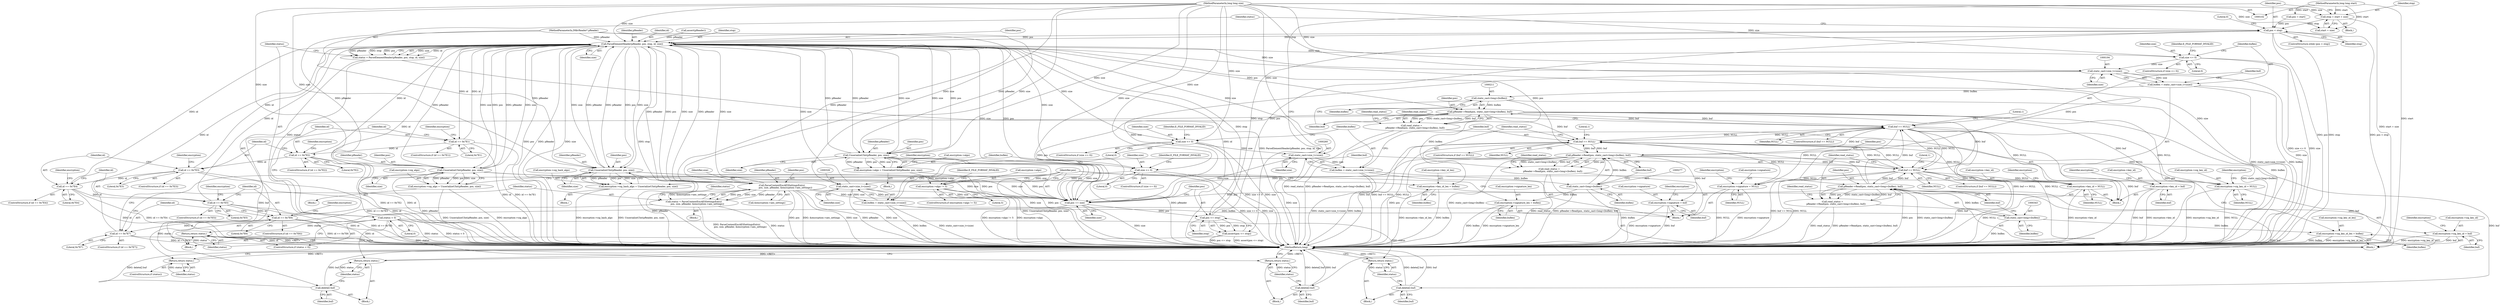 digraph "1_Android_cc274e2abe8b2a6698a5c47d8aa4bb45f1f9538d_52@integer" {
"1000117" [label="(Call,stop = start + size)"];
"1000103" [label="(MethodParameterIn,long long start)"];
"1000104" [label="(MethodParameterIn,long long size)"];
"1000123" [label="(Call,pos < stop)"];
"1000132" [label="(Call,ParseElementHeader(pReader, pos, stop, id, size))"];
"1000130" [label="(Call,status = ParseElementHeader(pReader, pos, stop, id, size))"];
"1000139" [label="(Call,status < 0)"];
"1000142" [label="(Return,return status;)"];
"1000219" [label="(Return,return status;)"];
"1000285" [label="(Return,return status;)"];
"1000351" [label="(Return,return status;)"];
"1000145" [label="(Call,id == 0x7E1)"];
"1000167" [label="(Call,id == 0x7E2)"];
"1000233" [label="(Call,id == 0x7E3)"];
"1000299" [label="(Call,id == 0x7E4)"];
"1000365" [label="(Call,id == 0x7E5)"];
"1000379" [label="(Call,id == 0x7E6)"];
"1000393" [label="(Call,id == 0x7E7)"];
"1000153" [label="(Call,UnserializeUInt(pReader, pos, size))"];
"1000149" [label="(Call,encryption->algo = UnserializeUInt(pReader, pos, size))"];
"1000158" [label="(Call,encryption->algo != 5)"];
"1000412" [label="(Call,pos += size)"];
"1000416" [label="(Call,pos <= stop)"];
"1000415" [label="(Call,assert(pos <= stop))"];
"1000185" [label="(Call,size <= 0)"];
"1000193" [label="(Call,static_cast<size_t>(size))"];
"1000191" [label="(Call,buflen = static_cast<size_t>(size))"];
"1000210" [label="(Call,static_cast<long>(buflen))"];
"1000208" [label="(Call,pReader->Read(pos, static_cast<long>(buflen), buf))"];
"1000199" [label="(Call,buf == NULL)"];
"1000174" [label="(Call,encryption->key_id = NULL)"];
"1000240" [label="(Call,encryption->signature = NULL)"];
"1000265" [label="(Call,buf == NULL)"];
"1000274" [label="(Call,pReader->Read(pos, static_cast<long>(buflen), buf))"];
"1000272" [label="(Call,read_status =\n          pReader->Read(pos, static_cast<long>(buflen), buf))"];
"1000283" [label="(Call,delete[] buf)"];
"1000287" [label="(Call,encryption->signature = buf)"];
"1000331" [label="(Call,buf == NULL)"];
"1000306" [label="(Call,encryption->sig_key_id = NULL)"];
"1000340" [label="(Call,pReader->Read(pos, static_cast<long>(buflen), buf))"];
"1000338" [label="(Call,read_status =\n          pReader->Read(pos, static_cast<long>(buflen), buf))"];
"1000349" [label="(Call,delete[] buf)"];
"1000353" [label="(Call,encryption->sig_key_id = buf)"];
"1000206" [label="(Call,read_status =\n          pReader->Read(pos, static_cast<long>(buflen), buf))"];
"1000217" [label="(Call,delete[] buf)"];
"1000221" [label="(Call,encryption->key_id = buf)"];
"1000226" [label="(Call,encryption->key_id_len = buflen)"];
"1000251" [label="(Call,size <= 0)"];
"1000259" [label="(Call,static_cast<size_t>(size))"];
"1000257" [label="(Call,buflen = static_cast<size_t>(size))"];
"1000276" [label="(Call,static_cast<long>(buflen))"];
"1000292" [label="(Call,encryption->signature_len = buflen)"];
"1000317" [label="(Call,size <= 0)"];
"1000325" [label="(Call,static_cast<size_t>(size))"];
"1000323" [label="(Call,buflen = static_cast<size_t>(size))"];
"1000342" [label="(Call,static_cast<long>(buflen))"];
"1000358" [label="(Call,encryption->sig_key_id_len = buflen)"];
"1000373" [label="(Call,UnserializeUInt(pReader, pos, size))"];
"1000369" [label="(Call,encryption->sig_algo = UnserializeUInt(pReader, pos, size))"];
"1000387" [label="(Call,UnserializeUInt(pReader, pos, size))"];
"1000383" [label="(Call,encryption->sig_hash_algo = UnserializeUInt(pReader, pos, size))"];
"1000400" [label="(Call,ParseContentEncAESSettingsEntry(\n          pos, size, pReader, &encryption->aes_settings))"];
"1000398" [label="(Call,status = ParseContentEncAESSettingsEntry(\n          pos, size, pReader, &encryption->aes_settings))"];
"1000410" [label="(Return,return status;)"];
"1000345" [label="(Identifier,buf)"];
"1000195" [label="(Identifier,size)"];
"1000204" [label="(Literal,1)"];
"1000104" [label="(MethodParameterIn,long long size)"];
"1000414" [label="(Identifier,size)"];
"1000340" [label="(Call,pReader->Read(pos, static_cast<long>(buflen), buf))"];
"1000276" [label="(Call,static_cast<long>(buflen))"];
"1000225" [label="(Identifier,buf)"];
"1000382" [label="(Block,)"];
"1000172" [label="(Identifier,encryption)"];
"1000281" [label="(Identifier,read_status)"];
"1000113" [label="(Call,pos = start)"];
"1000178" [label="(Identifier,NULL)"];
"1000132" [label="(Call,ParseElementHeader(pReader, pos, stop, id, size))"];
"1000234" [label="(Identifier,id)"];
"1000130" [label="(Call,status = ParseElementHeader(pReader, pos, stop, id, size))"];
"1000103" [label="(MethodParameterIn,long long start)"];
"1000105" [label="(MethodParameterIn,IMkvReader* pReader)"];
"1000270" [label="(Literal,1)"];
"1000251" [label="(Call,size <= 0)"];
"1000162" [label="(Literal,5)"];
"1000351" [label="(Return,return status;)"];
"1000122" [label="(ControlStructure,while (pos < stop))"];
"1000219" [label="(Return,return status;)"];
"1000131" [label="(Identifier,status)"];
"1000378" [label="(ControlStructure,if (id == 0x7E6))"];
"1000198" [label="(ControlStructure,if (buf == NULL))"];
"1000137" [label="(Identifier,size)"];
"1000175" [label="(Call,encryption->key_id)"];
"1000215" [label="(Identifier,read_status)"];
"1000150" [label="(Call,encryption->algo)"];
"1000417" [label="(Identifier,pos)"];
"1000388" [label="(Identifier,pReader)"];
"1000212" [label="(Identifier,buflen)"];
"1000253" [label="(Literal,0)"];
"1000181" [label="(Identifier,encryption)"];
"1000403" [label="(Identifier,pReader)"];
"1000421" [label="(MethodReturn,long)"];
"1000321" [label="(Identifier,E_FILE_FORMAT_INVALID)"];
"1000226" [label="(Call,encryption->key_id_len = buflen)"];
"1000275" [label="(Identifier,pos)"];
"1000285" [label="(Return,return status;)"];
"1000384" [label="(Call,encryption->sig_hash_algo)"];
"1000154" [label="(Identifier,pReader)"];
"1000368" [label="(Block,)"];
"1000387" [label="(Call,UnserializeUInt(pReader, pos, size))"];
"1000367" [label="(Literal,0x7E5)"];
"1000316" [label="(ControlStructure,if (size <= 0))"];
"1000240" [label="(Call,encryption->signature = NULL)"];
"1000331" [label="(Call,buf == NULL)"];
"1000207" [label="(Identifier,read_status)"];
"1000247" [label="(Identifier,encryption)"];
"1000279" [label="(Identifier,buf)"];
"1000222" [label="(Call,encryption->key_id)"];
"1000362" [label="(Identifier,buflen)"];
"1000193" [label="(Call,static_cast<size_t>(size))"];
"1000342" [label="(Call,static_cast<long>(buflen))"];
"1000126" [label="(Block,)"];
"1000151" [label="(Identifier,encryption)"];
"1000313" [label="(Identifier,encryption)"];
"1000216" [label="(Block,)"];
"1000360" [label="(Identifier,encryption)"];
"1000147" [label="(Literal,0x7E1)"];
"1000107" [label="(Block,)"];
"1000148" [label="(Block,)"];
"1000319" [label="(Literal,0)"];
"1000145" [label="(Call,id == 0x7E1)"];
"1000415" [label="(Call,assert(pos <= stop))"];
"1000359" [label="(Call,encryption->sig_key_id_len)"];
"1000146" [label="(Identifier,id)"];
"1000168" [label="(Identifier,id)"];
"1000401" [label="(Identifier,pos)"];
"1000357" [label="(Identifier,buf)"];
"1000375" [label="(Identifier,pos)"];
"1000220" [label="(Identifier,status)"];
"1000304" [label="(Identifier,encryption)"];
"1000286" [label="(Identifier,status)"];
"1000156" [label="(Identifier,size)"];
"1000133" [label="(Identifier,pReader)"];
"1000273" [label="(Identifier,read_status)"];
"1000227" [label="(Call,encryption->key_id_len)"];
"1000149" [label="(Call,encryption->algo = UnserializeUInt(pReader, pos, size))"];
"1000370" [label="(Call,encryption->sig_algo)"];
"1000139" [label="(Call,status < 0)"];
"1000267" [label="(Identifier,NULL)"];
"1000338" [label="(Call,read_status =\n          pReader->Read(pos, static_cast<long>(buflen), buf))"];
"1000374" [label="(Identifier,pReader)"];
"1000392" [label="(ControlStructure,if (id == 0x7E7))"];
"1000155" [label="(Identifier,pos)"];
"1000408" [label="(ControlStructure,if (status))"];
"1000108" [label="(Call,assert(pReader))"];
"1000250" [label="(ControlStructure,if (size <= 0))"];
"1000350" [label="(Identifier,buf)"];
"1000125" [label="(Identifier,stop)"];
"1000191" [label="(Call,buflen = static_cast<size_t>(size))"];
"1000396" [label="(Block,)"];
"1000327" [label="(Identifier,size)"];
"1000192" [label="(Identifier,buflen)"];
"1000332" [label="(Identifier,buf)"];
"1000333" [label="(Identifier,NULL)"];
"1000278" [label="(Identifier,buflen)"];
"1000383" [label="(Call,encryption->sig_hash_algo = UnserializeUInt(pReader, pos, size))"];
"1000206" [label="(Call,read_status =\n          pReader->Read(pos, static_cast<long>(buflen), buf))"];
"1000318" [label="(Identifier,size)"];
"1000153" [label="(Call,UnserializeUInt(pReader, pos, size))"];
"1000236" [label="(Block,)"];
"1000228" [label="(Identifier,encryption)"];
"1000230" [label="(Identifier,buflen)"];
"1000187" [label="(Literal,0)"];
"1000124" [label="(Identifier,pos)"];
"1000233" [label="(Call,id == 0x7E3)"];
"1000418" [label="(Identifier,stop)"];
"1000411" [label="(Identifier,status)"];
"1000294" [label="(Identifier,encryption)"];
"1000282" [label="(Block,)"];
"1000158" [label="(Call,encryption->algo != 5)"];
"1000292" [label="(Call,encryption->signature_len = buflen)"];
"1000232" [label="(ControlStructure,if (id == 0x7E3))"];
"1000274" [label="(Call,pReader->Read(pos, static_cast<long>(buflen), buf))"];
"1000218" [label="(Identifier,buf)"];
"1000358" [label="(Call,encryption->sig_key_id_len = buflen)"];
"1000380" [label="(Identifier,id)"];
"1000164" [label="(Identifier,E_FILE_FORMAT_INVALID)"];
"1000140" [label="(Identifier,status)"];
"1000365" [label="(Call,id == 0x7E5)"];
"1000221" [label="(Call,encryption->key_id = buf)"];
"1000324" [label="(Identifier,buflen)"];
"1000266" [label="(Identifier,buf)"];
"1000371" [label="(Identifier,encryption)"];
"1000325" [label="(Call,static_cast<size_t>(size))"];
"1000235" [label="(Literal,0x7E3)"];
"1000238" [label="(Identifier,encryption)"];
"1000118" [label="(Identifier,stop)"];
"1000135" [label="(Identifier,stop)"];
"1000420" [label="(Literal,0)"];
"1000376" [label="(Identifier,size)"];
"1000200" [label="(Identifier,buf)"];
"1000209" [label="(Identifier,pos)"];
"1000261" [label="(Identifier,size)"];
"1000353" [label="(Call,encryption->sig_key_id = buf)"];
"1000136" [label="(Identifier,id)"];
"1000307" [label="(Call,encryption->sig_key_id)"];
"1000369" [label="(Call,encryption->sig_algo = UnserializeUInt(pReader, pos, size))"];
"1000119" [label="(Call,start + size)"];
"1000144" [label="(ControlStructure,if (id == 0x7E1))"];
"1000184" [label="(ControlStructure,if (size <= 0))"];
"1000264" [label="(ControlStructure,if (buf == NULL))"];
"1000244" [label="(Identifier,NULL)"];
"1000117" [label="(Call,stop = start + size)"];
"1000410" [label="(Return,return status;)"];
"1000166" [label="(ControlStructure,if (id == 0x7E2))"];
"1000398" [label="(Call,status = ParseContentEncAESSettingsEntry(\n          pos, size, pReader, &encryption->aes_settings))"];
"1000348" [label="(Block,)"];
"1000272" [label="(Call,read_status =\n          pReader->Read(pos, static_cast<long>(buflen), buf))"];
"1000341" [label="(Identifier,pos)"];
"1000143" [label="(Identifier,status)"];
"1000300" [label="(Identifier,id)"];
"1000186" [label="(Identifier,size)"];
"1000170" [label="(Block,)"];
"1000339" [label="(Identifier,read_status)"];
"1000293" [label="(Call,encryption->signature_len)"];
"1000389" [label="(Identifier,pos)"];
"1000409" [label="(Identifier,status)"];
"1000416" [label="(Call,pos <= stop)"];
"1000258" [label="(Identifier,buflen)"];
"1000306" [label="(Call,encryption->sig_key_id = NULL)"];
"1000379" [label="(Call,id == 0x7E6)"];
"1000283" [label="(Call,delete[] buf)"];
"1000160" [label="(Identifier,encryption)"];
"1000138" [label="(ControlStructure,if (status < 0))"];
"1000301" [label="(Literal,0x7E4)"];
"1000241" [label="(Call,encryption->signature)"];
"1000208" [label="(Call,pReader->Read(pos, static_cast<long>(buflen), buf))"];
"1000381" [label="(Literal,0x7E6)"];
"1000349" [label="(Call,delete[] buf)"];
"1000413" [label="(Identifier,pos)"];
"1000185" [label="(Call,size <= 0)"];
"1000330" [label="(ControlStructure,if (buf == NULL))"];
"1000157" [label="(ControlStructure,if (encryption->algo != 5))"];
"1000354" [label="(Call,encryption->sig_key_id)"];
"1000394" [label="(Identifier,id)"];
"1000393" [label="(Call,id == 0x7E7)"];
"1000288" [label="(Call,encryption->signature)"];
"1000296" [label="(Identifier,buflen)"];
"1000317" [label="(Call,size <= 0)"];
"1000373" [label="(Call,UnserializeUInt(pReader, pos, size))"];
"1000352" [label="(Identifier,status)"];
"1000255" [label="(Identifier,E_FILE_FORMAT_INVALID)"];
"1000336" [label="(Literal,1)"];
"1000201" [label="(Identifier,NULL)"];
"1000402" [label="(Identifier,size)"];
"1000399" [label="(Identifier,status)"];
"1000299" [label="(Call,id == 0x7E4)"];
"1000291" [label="(Identifier,buf)"];
"1000298" [label="(ControlStructure,if (id == 0x7E4))"];
"1000265" [label="(Call,buf == NULL)"];
"1000310" [label="(Identifier,NULL)"];
"1000412" [label="(Call,pos += size)"];
"1000169" [label="(Literal,0x7E2)"];
"1000259" [label="(Call,static_cast<size_t>(size))"];
"1000395" [label="(Literal,0x7E7)"];
"1000199" [label="(Call,buf == NULL)"];
"1000404" [label="(Call,&encryption->aes_settings)"];
"1000323" [label="(Call,buflen = static_cast<size_t>(size))"];
"1000284" [label="(Identifier,buf)"];
"1000390" [label="(Identifier,size)"];
"1000174" [label="(Call,encryption->key_id = NULL)"];
"1000210" [label="(Call,static_cast<long>(buflen))"];
"1000142" [label="(Return,return status;)"];
"1000159" [label="(Call,encryption->algo)"];
"1000344" [label="(Identifier,buflen)"];
"1000213" [label="(Identifier,buf)"];
"1000217" [label="(Call,delete[] buf)"];
"1000252" [label="(Identifier,size)"];
"1000123" [label="(Call,pos < stop)"];
"1000141" [label="(Literal,0)"];
"1000302" [label="(Block,)"];
"1000347" [label="(Identifier,read_status)"];
"1000366" [label="(Identifier,id)"];
"1000257" [label="(Call,buflen = static_cast<size_t>(size))"];
"1000385" [label="(Identifier,encryption)"];
"1000189" [label="(Identifier,E_FILE_FORMAT_INVALID)"];
"1000287" [label="(Call,encryption->signature = buf)"];
"1000167" [label="(Call,id == 0x7E2)"];
"1000400" [label="(Call,ParseContentEncAESSettingsEntry(\n          pos, size, pReader, &encryption->aes_settings))"];
"1000364" [label="(ControlStructure,if (id == 0x7E5))"];
"1000134" [label="(Identifier,pos)"];
"1000117" -> "1000107"  [label="AST: "];
"1000117" -> "1000119"  [label="CFG: "];
"1000118" -> "1000117"  [label="AST: "];
"1000119" -> "1000117"  [label="AST: "];
"1000124" -> "1000117"  [label="CFG: "];
"1000117" -> "1000421"  [label="DDG: start + size"];
"1000103" -> "1000117"  [label="DDG: start"];
"1000104" -> "1000117"  [label="DDG: size"];
"1000117" -> "1000123"  [label="DDG: stop"];
"1000103" -> "1000102"  [label="AST: "];
"1000103" -> "1000421"  [label="DDG: start"];
"1000103" -> "1000113"  [label="DDG: start"];
"1000103" -> "1000119"  [label="DDG: start"];
"1000104" -> "1000102"  [label="AST: "];
"1000104" -> "1000421"  [label="DDG: size"];
"1000104" -> "1000119"  [label="DDG: size"];
"1000104" -> "1000132"  [label="DDG: size"];
"1000104" -> "1000153"  [label="DDG: size"];
"1000104" -> "1000185"  [label="DDG: size"];
"1000104" -> "1000193"  [label="DDG: size"];
"1000104" -> "1000251"  [label="DDG: size"];
"1000104" -> "1000259"  [label="DDG: size"];
"1000104" -> "1000317"  [label="DDG: size"];
"1000104" -> "1000325"  [label="DDG: size"];
"1000104" -> "1000373"  [label="DDG: size"];
"1000104" -> "1000387"  [label="DDG: size"];
"1000104" -> "1000400"  [label="DDG: size"];
"1000104" -> "1000412"  [label="DDG: size"];
"1000123" -> "1000122"  [label="AST: "];
"1000123" -> "1000125"  [label="CFG: "];
"1000124" -> "1000123"  [label="AST: "];
"1000125" -> "1000123"  [label="AST: "];
"1000131" -> "1000123"  [label="CFG: "];
"1000420" -> "1000123"  [label="CFG: "];
"1000123" -> "1000421"  [label="DDG: stop"];
"1000123" -> "1000421"  [label="DDG: pos < stop"];
"1000123" -> "1000421"  [label="DDG: pos"];
"1000113" -> "1000123"  [label="DDG: pos"];
"1000416" -> "1000123"  [label="DDG: pos"];
"1000416" -> "1000123"  [label="DDG: stop"];
"1000123" -> "1000132"  [label="DDG: pos"];
"1000123" -> "1000132"  [label="DDG: stop"];
"1000132" -> "1000130"  [label="AST: "];
"1000132" -> "1000137"  [label="CFG: "];
"1000133" -> "1000132"  [label="AST: "];
"1000134" -> "1000132"  [label="AST: "];
"1000135" -> "1000132"  [label="AST: "];
"1000136" -> "1000132"  [label="AST: "];
"1000137" -> "1000132"  [label="AST: "];
"1000130" -> "1000132"  [label="CFG: "];
"1000132" -> "1000421"  [label="DDG: pos"];
"1000132" -> "1000421"  [label="DDG: pReader"];
"1000132" -> "1000421"  [label="DDG: stop"];
"1000132" -> "1000421"  [label="DDG: id"];
"1000132" -> "1000421"  [label="DDG: size"];
"1000132" -> "1000130"  [label="DDG: id"];
"1000132" -> "1000130"  [label="DDG: size"];
"1000132" -> "1000130"  [label="DDG: pReader"];
"1000132" -> "1000130"  [label="DDG: stop"];
"1000132" -> "1000130"  [label="DDG: pos"];
"1000153" -> "1000132"  [label="DDG: pReader"];
"1000153" -> "1000132"  [label="DDG: size"];
"1000373" -> "1000132"  [label="DDG: pReader"];
"1000373" -> "1000132"  [label="DDG: size"];
"1000108" -> "1000132"  [label="DDG: pReader"];
"1000387" -> "1000132"  [label="DDG: pReader"];
"1000387" -> "1000132"  [label="DDG: size"];
"1000400" -> "1000132"  [label="DDG: pReader"];
"1000400" -> "1000132"  [label="DDG: size"];
"1000105" -> "1000132"  [label="DDG: pReader"];
"1000167" -> "1000132"  [label="DDG: id"];
"1000393" -> "1000132"  [label="DDG: id"];
"1000379" -> "1000132"  [label="DDG: id"];
"1000233" -> "1000132"  [label="DDG: id"];
"1000145" -> "1000132"  [label="DDG: id"];
"1000365" -> "1000132"  [label="DDG: id"];
"1000299" -> "1000132"  [label="DDG: id"];
"1000193" -> "1000132"  [label="DDG: size"];
"1000259" -> "1000132"  [label="DDG: size"];
"1000325" -> "1000132"  [label="DDG: size"];
"1000132" -> "1000145"  [label="DDG: id"];
"1000132" -> "1000153"  [label="DDG: pReader"];
"1000132" -> "1000153"  [label="DDG: pos"];
"1000132" -> "1000153"  [label="DDG: size"];
"1000132" -> "1000185"  [label="DDG: size"];
"1000132" -> "1000208"  [label="DDG: pos"];
"1000132" -> "1000251"  [label="DDG: size"];
"1000132" -> "1000274"  [label="DDG: pos"];
"1000132" -> "1000317"  [label="DDG: size"];
"1000132" -> "1000340"  [label="DDG: pos"];
"1000132" -> "1000373"  [label="DDG: pReader"];
"1000132" -> "1000373"  [label="DDG: pos"];
"1000132" -> "1000373"  [label="DDG: size"];
"1000132" -> "1000387"  [label="DDG: pReader"];
"1000132" -> "1000387"  [label="DDG: pos"];
"1000132" -> "1000387"  [label="DDG: size"];
"1000132" -> "1000400"  [label="DDG: pos"];
"1000132" -> "1000400"  [label="DDG: size"];
"1000132" -> "1000400"  [label="DDG: pReader"];
"1000132" -> "1000412"  [label="DDG: size"];
"1000132" -> "1000412"  [label="DDG: pos"];
"1000132" -> "1000416"  [label="DDG: stop"];
"1000130" -> "1000126"  [label="AST: "];
"1000131" -> "1000130"  [label="AST: "];
"1000140" -> "1000130"  [label="CFG: "];
"1000130" -> "1000421"  [label="DDG: ParseElementHeader(pReader, pos, stop, id, size)"];
"1000130" -> "1000139"  [label="DDG: status"];
"1000139" -> "1000138"  [label="AST: "];
"1000139" -> "1000141"  [label="CFG: "];
"1000140" -> "1000139"  [label="AST: "];
"1000141" -> "1000139"  [label="AST: "];
"1000143" -> "1000139"  [label="CFG: "];
"1000146" -> "1000139"  [label="CFG: "];
"1000139" -> "1000421"  [label="DDG: status < 0"];
"1000139" -> "1000421"  [label="DDG: status"];
"1000139" -> "1000142"  [label="DDG: status"];
"1000139" -> "1000219"  [label="DDG: status"];
"1000139" -> "1000285"  [label="DDG: status"];
"1000139" -> "1000351"  [label="DDG: status"];
"1000142" -> "1000138"  [label="AST: "];
"1000142" -> "1000143"  [label="CFG: "];
"1000143" -> "1000142"  [label="AST: "];
"1000421" -> "1000142"  [label="CFG: "];
"1000142" -> "1000421"  [label="DDG: <RET>"];
"1000143" -> "1000142"  [label="DDG: status"];
"1000219" -> "1000216"  [label="AST: "];
"1000219" -> "1000220"  [label="CFG: "];
"1000220" -> "1000219"  [label="AST: "];
"1000421" -> "1000219"  [label="CFG: "];
"1000219" -> "1000421"  [label="DDG: <RET>"];
"1000220" -> "1000219"  [label="DDG: status"];
"1000285" -> "1000282"  [label="AST: "];
"1000285" -> "1000286"  [label="CFG: "];
"1000286" -> "1000285"  [label="AST: "];
"1000421" -> "1000285"  [label="CFG: "];
"1000285" -> "1000421"  [label="DDG: <RET>"];
"1000286" -> "1000285"  [label="DDG: status"];
"1000351" -> "1000348"  [label="AST: "];
"1000351" -> "1000352"  [label="CFG: "];
"1000352" -> "1000351"  [label="AST: "];
"1000421" -> "1000351"  [label="CFG: "];
"1000351" -> "1000421"  [label="DDG: <RET>"];
"1000352" -> "1000351"  [label="DDG: status"];
"1000145" -> "1000144"  [label="AST: "];
"1000145" -> "1000147"  [label="CFG: "];
"1000146" -> "1000145"  [label="AST: "];
"1000147" -> "1000145"  [label="AST: "];
"1000151" -> "1000145"  [label="CFG: "];
"1000168" -> "1000145"  [label="CFG: "];
"1000145" -> "1000421"  [label="DDG: id == 0x7E1"];
"1000145" -> "1000421"  [label="DDG: id"];
"1000145" -> "1000167"  [label="DDG: id"];
"1000167" -> "1000166"  [label="AST: "];
"1000167" -> "1000169"  [label="CFG: "];
"1000168" -> "1000167"  [label="AST: "];
"1000169" -> "1000167"  [label="AST: "];
"1000172" -> "1000167"  [label="CFG: "];
"1000234" -> "1000167"  [label="CFG: "];
"1000167" -> "1000421"  [label="DDG: id"];
"1000167" -> "1000421"  [label="DDG: id == 0x7E2"];
"1000167" -> "1000233"  [label="DDG: id"];
"1000233" -> "1000232"  [label="AST: "];
"1000233" -> "1000235"  [label="CFG: "];
"1000234" -> "1000233"  [label="AST: "];
"1000235" -> "1000233"  [label="AST: "];
"1000238" -> "1000233"  [label="CFG: "];
"1000300" -> "1000233"  [label="CFG: "];
"1000233" -> "1000421"  [label="DDG: id == 0x7E3"];
"1000233" -> "1000421"  [label="DDG: id"];
"1000233" -> "1000299"  [label="DDG: id"];
"1000299" -> "1000298"  [label="AST: "];
"1000299" -> "1000301"  [label="CFG: "];
"1000300" -> "1000299"  [label="AST: "];
"1000301" -> "1000299"  [label="AST: "];
"1000304" -> "1000299"  [label="CFG: "];
"1000366" -> "1000299"  [label="CFG: "];
"1000299" -> "1000421"  [label="DDG: id == 0x7E4"];
"1000299" -> "1000421"  [label="DDG: id"];
"1000299" -> "1000365"  [label="DDG: id"];
"1000365" -> "1000364"  [label="AST: "];
"1000365" -> "1000367"  [label="CFG: "];
"1000366" -> "1000365"  [label="AST: "];
"1000367" -> "1000365"  [label="AST: "];
"1000371" -> "1000365"  [label="CFG: "];
"1000380" -> "1000365"  [label="CFG: "];
"1000365" -> "1000421"  [label="DDG: id == 0x7E5"];
"1000365" -> "1000421"  [label="DDG: id"];
"1000365" -> "1000379"  [label="DDG: id"];
"1000379" -> "1000378"  [label="AST: "];
"1000379" -> "1000381"  [label="CFG: "];
"1000380" -> "1000379"  [label="AST: "];
"1000381" -> "1000379"  [label="AST: "];
"1000385" -> "1000379"  [label="CFG: "];
"1000394" -> "1000379"  [label="CFG: "];
"1000379" -> "1000421"  [label="DDG: id"];
"1000379" -> "1000421"  [label="DDG: id == 0x7E6"];
"1000379" -> "1000393"  [label="DDG: id"];
"1000393" -> "1000392"  [label="AST: "];
"1000393" -> "1000395"  [label="CFG: "];
"1000394" -> "1000393"  [label="AST: "];
"1000395" -> "1000393"  [label="AST: "];
"1000399" -> "1000393"  [label="CFG: "];
"1000413" -> "1000393"  [label="CFG: "];
"1000393" -> "1000421"  [label="DDG: id"];
"1000393" -> "1000421"  [label="DDG: id == 0x7E7"];
"1000153" -> "1000149"  [label="AST: "];
"1000153" -> "1000156"  [label="CFG: "];
"1000154" -> "1000153"  [label="AST: "];
"1000155" -> "1000153"  [label="AST: "];
"1000156" -> "1000153"  [label="AST: "];
"1000149" -> "1000153"  [label="CFG: "];
"1000153" -> "1000421"  [label="DDG: pos"];
"1000153" -> "1000421"  [label="DDG: pReader"];
"1000153" -> "1000421"  [label="DDG: size"];
"1000153" -> "1000149"  [label="DDG: pReader"];
"1000153" -> "1000149"  [label="DDG: pos"];
"1000153" -> "1000149"  [label="DDG: size"];
"1000105" -> "1000153"  [label="DDG: pReader"];
"1000153" -> "1000412"  [label="DDG: size"];
"1000153" -> "1000412"  [label="DDG: pos"];
"1000149" -> "1000148"  [label="AST: "];
"1000150" -> "1000149"  [label="AST: "];
"1000160" -> "1000149"  [label="CFG: "];
"1000149" -> "1000421"  [label="DDG: UnserializeUInt(pReader, pos, size)"];
"1000149" -> "1000158"  [label="DDG: encryption->algo"];
"1000158" -> "1000157"  [label="AST: "];
"1000158" -> "1000162"  [label="CFG: "];
"1000159" -> "1000158"  [label="AST: "];
"1000162" -> "1000158"  [label="AST: "];
"1000164" -> "1000158"  [label="CFG: "];
"1000413" -> "1000158"  [label="CFG: "];
"1000158" -> "1000421"  [label="DDG: encryption->algo"];
"1000158" -> "1000421"  [label="DDG: encryption->algo != 5"];
"1000412" -> "1000126"  [label="AST: "];
"1000412" -> "1000414"  [label="CFG: "];
"1000413" -> "1000412"  [label="AST: "];
"1000414" -> "1000412"  [label="AST: "];
"1000417" -> "1000412"  [label="CFG: "];
"1000412" -> "1000421"  [label="DDG: size"];
"1000373" -> "1000412"  [label="DDG: size"];
"1000373" -> "1000412"  [label="DDG: pos"];
"1000400" -> "1000412"  [label="DDG: size"];
"1000400" -> "1000412"  [label="DDG: pos"];
"1000193" -> "1000412"  [label="DDG: size"];
"1000387" -> "1000412"  [label="DDG: size"];
"1000387" -> "1000412"  [label="DDG: pos"];
"1000259" -> "1000412"  [label="DDG: size"];
"1000325" -> "1000412"  [label="DDG: size"];
"1000208" -> "1000412"  [label="DDG: pos"];
"1000274" -> "1000412"  [label="DDG: pos"];
"1000340" -> "1000412"  [label="DDG: pos"];
"1000412" -> "1000416"  [label="DDG: pos"];
"1000416" -> "1000415"  [label="AST: "];
"1000416" -> "1000418"  [label="CFG: "];
"1000417" -> "1000416"  [label="AST: "];
"1000418" -> "1000416"  [label="AST: "];
"1000415" -> "1000416"  [label="CFG: "];
"1000416" -> "1000415"  [label="DDG: pos"];
"1000416" -> "1000415"  [label="DDG: stop"];
"1000415" -> "1000126"  [label="AST: "];
"1000124" -> "1000415"  [label="CFG: "];
"1000415" -> "1000421"  [label="DDG: pos <= stop"];
"1000415" -> "1000421"  [label="DDG: assert(pos <= stop)"];
"1000185" -> "1000184"  [label="AST: "];
"1000185" -> "1000187"  [label="CFG: "];
"1000186" -> "1000185"  [label="AST: "];
"1000187" -> "1000185"  [label="AST: "];
"1000189" -> "1000185"  [label="CFG: "];
"1000192" -> "1000185"  [label="CFG: "];
"1000185" -> "1000421"  [label="DDG: size <= 0"];
"1000185" -> "1000421"  [label="DDG: size"];
"1000185" -> "1000193"  [label="DDG: size"];
"1000193" -> "1000191"  [label="AST: "];
"1000193" -> "1000195"  [label="CFG: "];
"1000194" -> "1000193"  [label="AST: "];
"1000195" -> "1000193"  [label="AST: "];
"1000191" -> "1000193"  [label="CFG: "];
"1000193" -> "1000421"  [label="DDG: size"];
"1000193" -> "1000191"  [label="DDG: size"];
"1000191" -> "1000170"  [label="AST: "];
"1000192" -> "1000191"  [label="AST: "];
"1000200" -> "1000191"  [label="CFG: "];
"1000191" -> "1000421"  [label="DDG: static_cast<size_t>(size)"];
"1000191" -> "1000421"  [label="DDG: buflen"];
"1000191" -> "1000210"  [label="DDG: buflen"];
"1000210" -> "1000208"  [label="AST: "];
"1000210" -> "1000212"  [label="CFG: "];
"1000211" -> "1000210"  [label="AST: "];
"1000212" -> "1000210"  [label="AST: "];
"1000213" -> "1000210"  [label="CFG: "];
"1000210" -> "1000421"  [label="DDG: buflen"];
"1000210" -> "1000208"  [label="DDG: buflen"];
"1000210" -> "1000226"  [label="DDG: buflen"];
"1000208" -> "1000206"  [label="AST: "];
"1000208" -> "1000213"  [label="CFG: "];
"1000209" -> "1000208"  [label="AST: "];
"1000213" -> "1000208"  [label="AST: "];
"1000206" -> "1000208"  [label="CFG: "];
"1000208" -> "1000421"  [label="DDG: pos"];
"1000208" -> "1000421"  [label="DDG: static_cast<long>(buflen)"];
"1000208" -> "1000199"  [label="DDG: buf"];
"1000208" -> "1000206"  [label="DDG: pos"];
"1000208" -> "1000206"  [label="DDG: static_cast<long>(buflen)"];
"1000208" -> "1000206"  [label="DDG: buf"];
"1000199" -> "1000208"  [label="DDG: buf"];
"1000208" -> "1000217"  [label="DDG: buf"];
"1000208" -> "1000221"  [label="DDG: buf"];
"1000208" -> "1000265"  [label="DDG: buf"];
"1000208" -> "1000331"  [label="DDG: buf"];
"1000199" -> "1000198"  [label="AST: "];
"1000199" -> "1000201"  [label="CFG: "];
"1000200" -> "1000199"  [label="AST: "];
"1000201" -> "1000199"  [label="AST: "];
"1000204" -> "1000199"  [label="CFG: "];
"1000207" -> "1000199"  [label="CFG: "];
"1000199" -> "1000421"  [label="DDG: NULL"];
"1000199" -> "1000421"  [label="DDG: buf"];
"1000199" -> "1000421"  [label="DDG: buf == NULL"];
"1000199" -> "1000174"  [label="DDG: NULL"];
"1000274" -> "1000199"  [label="DDG: buf"];
"1000340" -> "1000199"  [label="DDG: buf"];
"1000265" -> "1000199"  [label="DDG: NULL"];
"1000331" -> "1000199"  [label="DDG: NULL"];
"1000199" -> "1000240"  [label="DDG: NULL"];
"1000199" -> "1000265"  [label="DDG: NULL"];
"1000199" -> "1000306"  [label="DDG: NULL"];
"1000199" -> "1000331"  [label="DDG: NULL"];
"1000174" -> "1000170"  [label="AST: "];
"1000174" -> "1000178"  [label="CFG: "];
"1000175" -> "1000174"  [label="AST: "];
"1000178" -> "1000174"  [label="AST: "];
"1000181" -> "1000174"  [label="CFG: "];
"1000174" -> "1000421"  [label="DDG: NULL"];
"1000174" -> "1000421"  [label="DDG: encryption->key_id"];
"1000265" -> "1000174"  [label="DDG: NULL"];
"1000331" -> "1000174"  [label="DDG: NULL"];
"1000240" -> "1000236"  [label="AST: "];
"1000240" -> "1000244"  [label="CFG: "];
"1000241" -> "1000240"  [label="AST: "];
"1000244" -> "1000240"  [label="AST: "];
"1000247" -> "1000240"  [label="CFG: "];
"1000240" -> "1000421"  [label="DDG: NULL"];
"1000240" -> "1000421"  [label="DDG: encryption->signature"];
"1000265" -> "1000240"  [label="DDG: NULL"];
"1000331" -> "1000240"  [label="DDG: NULL"];
"1000265" -> "1000264"  [label="AST: "];
"1000265" -> "1000267"  [label="CFG: "];
"1000266" -> "1000265"  [label="AST: "];
"1000267" -> "1000265"  [label="AST: "];
"1000270" -> "1000265"  [label="CFG: "];
"1000273" -> "1000265"  [label="CFG: "];
"1000265" -> "1000421"  [label="DDG: buf == NULL"];
"1000265" -> "1000421"  [label="DDG: NULL"];
"1000265" -> "1000421"  [label="DDG: buf"];
"1000274" -> "1000265"  [label="DDG: buf"];
"1000340" -> "1000265"  [label="DDG: buf"];
"1000331" -> "1000265"  [label="DDG: NULL"];
"1000265" -> "1000274"  [label="DDG: buf"];
"1000265" -> "1000306"  [label="DDG: NULL"];
"1000265" -> "1000331"  [label="DDG: NULL"];
"1000274" -> "1000272"  [label="AST: "];
"1000274" -> "1000279"  [label="CFG: "];
"1000275" -> "1000274"  [label="AST: "];
"1000276" -> "1000274"  [label="AST: "];
"1000279" -> "1000274"  [label="AST: "];
"1000272" -> "1000274"  [label="CFG: "];
"1000274" -> "1000421"  [label="DDG: pos"];
"1000274" -> "1000421"  [label="DDG: static_cast<long>(buflen)"];
"1000274" -> "1000272"  [label="DDG: pos"];
"1000274" -> "1000272"  [label="DDG: static_cast<long>(buflen)"];
"1000274" -> "1000272"  [label="DDG: buf"];
"1000276" -> "1000274"  [label="DDG: buflen"];
"1000274" -> "1000283"  [label="DDG: buf"];
"1000274" -> "1000287"  [label="DDG: buf"];
"1000274" -> "1000331"  [label="DDG: buf"];
"1000272" -> "1000236"  [label="AST: "];
"1000273" -> "1000272"  [label="AST: "];
"1000281" -> "1000272"  [label="CFG: "];
"1000272" -> "1000421"  [label="DDG: pReader->Read(pos, static_cast<long>(buflen), buf)"];
"1000272" -> "1000421"  [label="DDG: read_status"];
"1000283" -> "1000282"  [label="AST: "];
"1000283" -> "1000284"  [label="CFG: "];
"1000284" -> "1000283"  [label="AST: "];
"1000286" -> "1000283"  [label="CFG: "];
"1000283" -> "1000421"  [label="DDG: buf"];
"1000283" -> "1000421"  [label="DDG: delete[] buf"];
"1000287" -> "1000236"  [label="AST: "];
"1000287" -> "1000291"  [label="CFG: "];
"1000288" -> "1000287"  [label="AST: "];
"1000291" -> "1000287"  [label="AST: "];
"1000294" -> "1000287"  [label="CFG: "];
"1000287" -> "1000421"  [label="DDG: buf"];
"1000287" -> "1000421"  [label="DDG: encryption->signature"];
"1000331" -> "1000330"  [label="AST: "];
"1000331" -> "1000333"  [label="CFG: "];
"1000332" -> "1000331"  [label="AST: "];
"1000333" -> "1000331"  [label="AST: "];
"1000336" -> "1000331"  [label="CFG: "];
"1000339" -> "1000331"  [label="CFG: "];
"1000331" -> "1000421"  [label="DDG: buf == NULL"];
"1000331" -> "1000421"  [label="DDG: NULL"];
"1000331" -> "1000421"  [label="DDG: buf"];
"1000331" -> "1000306"  [label="DDG: NULL"];
"1000340" -> "1000331"  [label="DDG: buf"];
"1000331" -> "1000340"  [label="DDG: buf"];
"1000306" -> "1000302"  [label="AST: "];
"1000306" -> "1000310"  [label="CFG: "];
"1000307" -> "1000306"  [label="AST: "];
"1000310" -> "1000306"  [label="AST: "];
"1000313" -> "1000306"  [label="CFG: "];
"1000306" -> "1000421"  [label="DDG: NULL"];
"1000306" -> "1000421"  [label="DDG: encryption->sig_key_id"];
"1000340" -> "1000338"  [label="AST: "];
"1000340" -> "1000345"  [label="CFG: "];
"1000341" -> "1000340"  [label="AST: "];
"1000342" -> "1000340"  [label="AST: "];
"1000345" -> "1000340"  [label="AST: "];
"1000338" -> "1000340"  [label="CFG: "];
"1000340" -> "1000421"  [label="DDG: static_cast<long>(buflen)"];
"1000340" -> "1000421"  [label="DDG: pos"];
"1000340" -> "1000338"  [label="DDG: pos"];
"1000340" -> "1000338"  [label="DDG: static_cast<long>(buflen)"];
"1000340" -> "1000338"  [label="DDG: buf"];
"1000342" -> "1000340"  [label="DDG: buflen"];
"1000340" -> "1000349"  [label="DDG: buf"];
"1000340" -> "1000353"  [label="DDG: buf"];
"1000338" -> "1000302"  [label="AST: "];
"1000339" -> "1000338"  [label="AST: "];
"1000347" -> "1000338"  [label="CFG: "];
"1000338" -> "1000421"  [label="DDG: read_status"];
"1000338" -> "1000421"  [label="DDG: pReader->Read(pos, static_cast<long>(buflen), buf)"];
"1000349" -> "1000348"  [label="AST: "];
"1000349" -> "1000350"  [label="CFG: "];
"1000350" -> "1000349"  [label="AST: "];
"1000352" -> "1000349"  [label="CFG: "];
"1000349" -> "1000421"  [label="DDG: delete[] buf"];
"1000349" -> "1000421"  [label="DDG: buf"];
"1000353" -> "1000302"  [label="AST: "];
"1000353" -> "1000357"  [label="CFG: "];
"1000354" -> "1000353"  [label="AST: "];
"1000357" -> "1000353"  [label="AST: "];
"1000360" -> "1000353"  [label="CFG: "];
"1000353" -> "1000421"  [label="DDG: buf"];
"1000353" -> "1000421"  [label="DDG: encryption->sig_key_id"];
"1000206" -> "1000170"  [label="AST: "];
"1000207" -> "1000206"  [label="AST: "];
"1000215" -> "1000206"  [label="CFG: "];
"1000206" -> "1000421"  [label="DDG: pReader->Read(pos, static_cast<long>(buflen), buf)"];
"1000206" -> "1000421"  [label="DDG: read_status"];
"1000217" -> "1000216"  [label="AST: "];
"1000217" -> "1000218"  [label="CFG: "];
"1000218" -> "1000217"  [label="AST: "];
"1000220" -> "1000217"  [label="CFG: "];
"1000217" -> "1000421"  [label="DDG: delete[] buf"];
"1000217" -> "1000421"  [label="DDG: buf"];
"1000221" -> "1000170"  [label="AST: "];
"1000221" -> "1000225"  [label="CFG: "];
"1000222" -> "1000221"  [label="AST: "];
"1000225" -> "1000221"  [label="AST: "];
"1000228" -> "1000221"  [label="CFG: "];
"1000221" -> "1000421"  [label="DDG: buf"];
"1000221" -> "1000421"  [label="DDG: encryption->key_id"];
"1000226" -> "1000170"  [label="AST: "];
"1000226" -> "1000230"  [label="CFG: "];
"1000227" -> "1000226"  [label="AST: "];
"1000230" -> "1000226"  [label="AST: "];
"1000413" -> "1000226"  [label="CFG: "];
"1000226" -> "1000421"  [label="DDG: encryption->key_id_len"];
"1000226" -> "1000421"  [label="DDG: buflen"];
"1000251" -> "1000250"  [label="AST: "];
"1000251" -> "1000253"  [label="CFG: "];
"1000252" -> "1000251"  [label="AST: "];
"1000253" -> "1000251"  [label="AST: "];
"1000255" -> "1000251"  [label="CFG: "];
"1000258" -> "1000251"  [label="CFG: "];
"1000251" -> "1000421"  [label="DDG: size <= 0"];
"1000251" -> "1000421"  [label="DDG: size"];
"1000251" -> "1000259"  [label="DDG: size"];
"1000259" -> "1000257"  [label="AST: "];
"1000259" -> "1000261"  [label="CFG: "];
"1000260" -> "1000259"  [label="AST: "];
"1000261" -> "1000259"  [label="AST: "];
"1000257" -> "1000259"  [label="CFG: "];
"1000259" -> "1000421"  [label="DDG: size"];
"1000259" -> "1000257"  [label="DDG: size"];
"1000257" -> "1000236"  [label="AST: "];
"1000258" -> "1000257"  [label="AST: "];
"1000266" -> "1000257"  [label="CFG: "];
"1000257" -> "1000421"  [label="DDG: static_cast<size_t>(size)"];
"1000257" -> "1000421"  [label="DDG: buflen"];
"1000257" -> "1000276"  [label="DDG: buflen"];
"1000276" -> "1000278"  [label="CFG: "];
"1000277" -> "1000276"  [label="AST: "];
"1000278" -> "1000276"  [label="AST: "];
"1000279" -> "1000276"  [label="CFG: "];
"1000276" -> "1000421"  [label="DDG: buflen"];
"1000276" -> "1000292"  [label="DDG: buflen"];
"1000292" -> "1000236"  [label="AST: "];
"1000292" -> "1000296"  [label="CFG: "];
"1000293" -> "1000292"  [label="AST: "];
"1000296" -> "1000292"  [label="AST: "];
"1000413" -> "1000292"  [label="CFG: "];
"1000292" -> "1000421"  [label="DDG: encryption->signature_len"];
"1000292" -> "1000421"  [label="DDG: buflen"];
"1000317" -> "1000316"  [label="AST: "];
"1000317" -> "1000319"  [label="CFG: "];
"1000318" -> "1000317"  [label="AST: "];
"1000319" -> "1000317"  [label="AST: "];
"1000321" -> "1000317"  [label="CFG: "];
"1000324" -> "1000317"  [label="CFG: "];
"1000317" -> "1000421"  [label="DDG: size"];
"1000317" -> "1000421"  [label="DDG: size <= 0"];
"1000317" -> "1000325"  [label="DDG: size"];
"1000325" -> "1000323"  [label="AST: "];
"1000325" -> "1000327"  [label="CFG: "];
"1000326" -> "1000325"  [label="AST: "];
"1000327" -> "1000325"  [label="AST: "];
"1000323" -> "1000325"  [label="CFG: "];
"1000325" -> "1000421"  [label="DDG: size"];
"1000325" -> "1000323"  [label="DDG: size"];
"1000323" -> "1000302"  [label="AST: "];
"1000324" -> "1000323"  [label="AST: "];
"1000332" -> "1000323"  [label="CFG: "];
"1000323" -> "1000421"  [label="DDG: buflen"];
"1000323" -> "1000421"  [label="DDG: static_cast<size_t>(size)"];
"1000323" -> "1000342"  [label="DDG: buflen"];
"1000342" -> "1000344"  [label="CFG: "];
"1000343" -> "1000342"  [label="AST: "];
"1000344" -> "1000342"  [label="AST: "];
"1000345" -> "1000342"  [label="CFG: "];
"1000342" -> "1000421"  [label="DDG: buflen"];
"1000342" -> "1000358"  [label="DDG: buflen"];
"1000358" -> "1000302"  [label="AST: "];
"1000358" -> "1000362"  [label="CFG: "];
"1000359" -> "1000358"  [label="AST: "];
"1000362" -> "1000358"  [label="AST: "];
"1000413" -> "1000358"  [label="CFG: "];
"1000358" -> "1000421"  [label="DDG: buflen"];
"1000358" -> "1000421"  [label="DDG: encryption->sig_key_id_len"];
"1000373" -> "1000369"  [label="AST: "];
"1000373" -> "1000376"  [label="CFG: "];
"1000374" -> "1000373"  [label="AST: "];
"1000375" -> "1000373"  [label="AST: "];
"1000376" -> "1000373"  [label="AST: "];
"1000369" -> "1000373"  [label="CFG: "];
"1000373" -> "1000421"  [label="DDG: pReader"];
"1000373" -> "1000369"  [label="DDG: pReader"];
"1000373" -> "1000369"  [label="DDG: pos"];
"1000373" -> "1000369"  [label="DDG: size"];
"1000105" -> "1000373"  [label="DDG: pReader"];
"1000369" -> "1000368"  [label="AST: "];
"1000370" -> "1000369"  [label="AST: "];
"1000413" -> "1000369"  [label="CFG: "];
"1000369" -> "1000421"  [label="DDG: encryption->sig_algo"];
"1000369" -> "1000421"  [label="DDG: UnserializeUInt(pReader, pos, size)"];
"1000387" -> "1000383"  [label="AST: "];
"1000387" -> "1000390"  [label="CFG: "];
"1000388" -> "1000387"  [label="AST: "];
"1000389" -> "1000387"  [label="AST: "];
"1000390" -> "1000387"  [label="AST: "];
"1000383" -> "1000387"  [label="CFG: "];
"1000387" -> "1000421"  [label="DDG: pReader"];
"1000387" -> "1000383"  [label="DDG: pReader"];
"1000387" -> "1000383"  [label="DDG: pos"];
"1000387" -> "1000383"  [label="DDG: size"];
"1000105" -> "1000387"  [label="DDG: pReader"];
"1000383" -> "1000382"  [label="AST: "];
"1000384" -> "1000383"  [label="AST: "];
"1000413" -> "1000383"  [label="CFG: "];
"1000383" -> "1000421"  [label="DDG: encryption->sig_hash_algo"];
"1000383" -> "1000421"  [label="DDG: UnserializeUInt(pReader, pos, size)"];
"1000400" -> "1000398"  [label="AST: "];
"1000400" -> "1000404"  [label="CFG: "];
"1000401" -> "1000400"  [label="AST: "];
"1000402" -> "1000400"  [label="AST: "];
"1000403" -> "1000400"  [label="AST: "];
"1000404" -> "1000400"  [label="AST: "];
"1000398" -> "1000400"  [label="CFG: "];
"1000400" -> "1000421"  [label="DDG: pos"];
"1000400" -> "1000421"  [label="DDG: &encryption->aes_settings"];
"1000400" -> "1000421"  [label="DDG: size"];
"1000400" -> "1000421"  [label="DDG: pReader"];
"1000400" -> "1000398"  [label="DDG: pos"];
"1000400" -> "1000398"  [label="DDG: size"];
"1000400" -> "1000398"  [label="DDG: pReader"];
"1000400" -> "1000398"  [label="DDG: &encryption->aes_settings"];
"1000105" -> "1000400"  [label="DDG: pReader"];
"1000398" -> "1000396"  [label="AST: "];
"1000399" -> "1000398"  [label="AST: "];
"1000409" -> "1000398"  [label="CFG: "];
"1000398" -> "1000421"  [label="DDG: ParseContentEncAESSettingsEntry(\n          pos, size, pReader, &encryption->aes_settings)"];
"1000398" -> "1000421"  [label="DDG: status"];
"1000398" -> "1000410"  [label="DDG: status"];
"1000410" -> "1000408"  [label="AST: "];
"1000410" -> "1000411"  [label="CFG: "];
"1000411" -> "1000410"  [label="AST: "];
"1000421" -> "1000410"  [label="CFG: "];
"1000410" -> "1000421"  [label="DDG: <RET>"];
"1000411" -> "1000410"  [label="DDG: status"];
}
